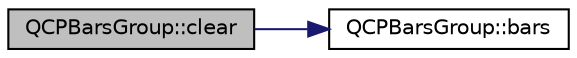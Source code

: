 digraph "QCPBarsGroup::clear"
{
 // LATEX_PDF_SIZE
  edge [fontname="Helvetica",fontsize="10",labelfontname="Helvetica",labelfontsize="10"];
  node [fontname="Helvetica",fontsize="10",shape=record];
  rankdir="LR";
  Node1 [label="QCPBarsGroup::clear",height=0.2,width=0.4,color="black", fillcolor="grey75", style="filled", fontcolor="black",tooltip=" "];
  Node1 -> Node2 [color="midnightblue",fontsize="10",style="solid",fontname="Helvetica"];
  Node2 [label="QCPBarsGroup::bars",height=0.2,width=0.4,color="black", fillcolor="white", style="filled",URL="$classQCPBarsGroup.html#a6e4f4e86abbec6a9342f204ef82abef8",tooltip=" "];
}
